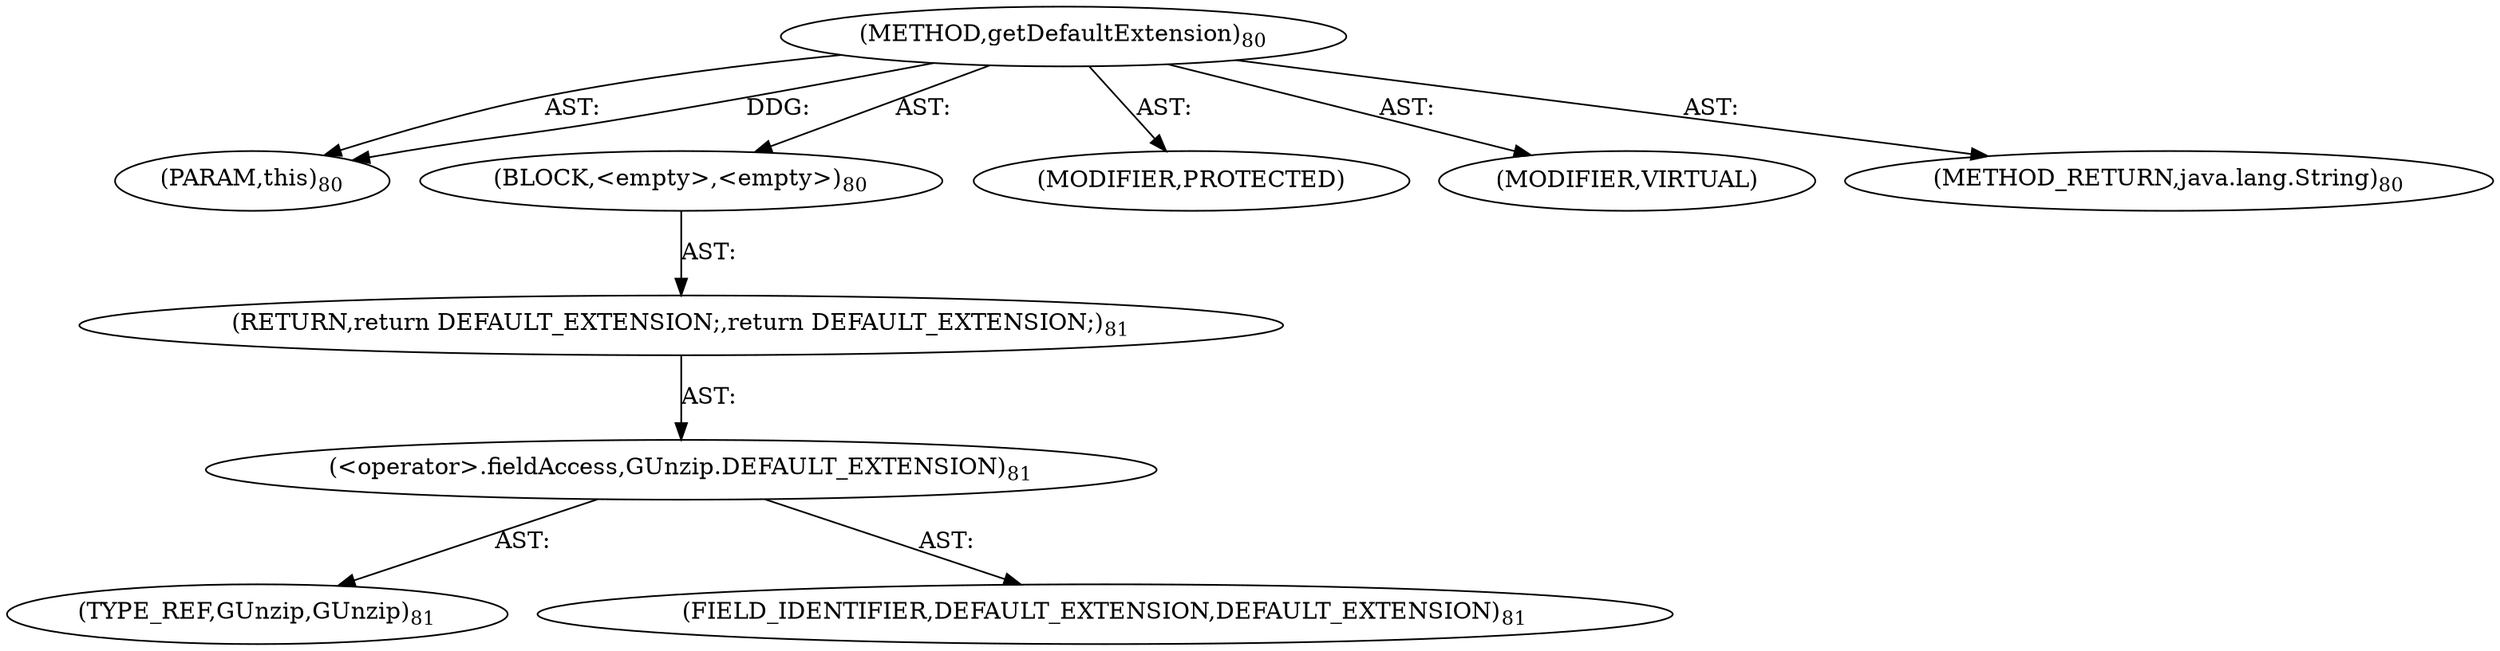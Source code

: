 digraph "getDefaultExtension" {  
"111669149696" [label = <(METHOD,getDefaultExtension)<SUB>80</SUB>> ]
"115964116993" [label = <(PARAM,this)<SUB>80</SUB>> ]
"25769803776" [label = <(BLOCK,&lt;empty&gt;,&lt;empty&gt;)<SUB>80</SUB>> ]
"146028888064" [label = <(RETURN,return DEFAULT_EXTENSION;,return DEFAULT_EXTENSION;)<SUB>81</SUB>> ]
"30064771072" [label = <(&lt;operator&gt;.fieldAccess,GUnzip.DEFAULT_EXTENSION)<SUB>81</SUB>> ]
"180388626432" [label = <(TYPE_REF,GUnzip,GUnzip)<SUB>81</SUB>> ]
"55834574848" [label = <(FIELD_IDENTIFIER,DEFAULT_EXTENSION,DEFAULT_EXTENSION)<SUB>81</SUB>> ]
"133143986178" [label = <(MODIFIER,PROTECTED)> ]
"133143986179" [label = <(MODIFIER,VIRTUAL)> ]
"128849018880" [label = <(METHOD_RETURN,java.lang.String)<SUB>80</SUB>> ]
  "111669149696" -> "115964116993"  [ label = "AST: "] 
  "111669149696" -> "25769803776"  [ label = "AST: "] 
  "111669149696" -> "133143986178"  [ label = "AST: "] 
  "111669149696" -> "133143986179"  [ label = "AST: "] 
  "111669149696" -> "128849018880"  [ label = "AST: "] 
  "25769803776" -> "146028888064"  [ label = "AST: "] 
  "146028888064" -> "30064771072"  [ label = "AST: "] 
  "30064771072" -> "180388626432"  [ label = "AST: "] 
  "30064771072" -> "55834574848"  [ label = "AST: "] 
  "111669149696" -> "115964116993"  [ label = "DDG: "] 
}
